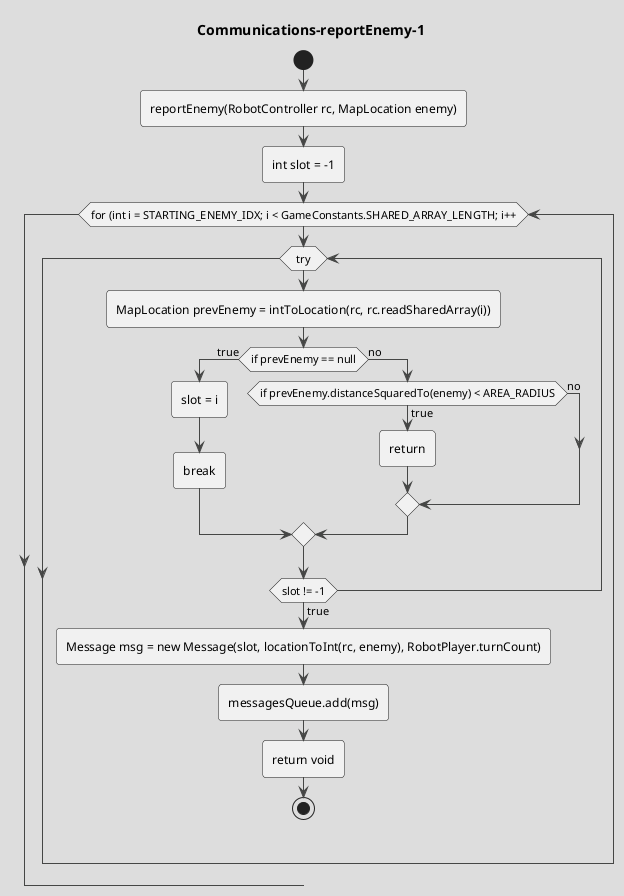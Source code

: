 @startuml Communications-reportEnemy-1
!theme toy 
title Communications-reportEnemy-1
start

' :from part 1; 

' static void reportEnemy(RobotController rc, MapLocation enemy) {
' Boolean printToConsole = false;
' Boolean sometimesTrue = false;

' if (printToConsole || sometimesTrue) {
'     System.out.println(logDetails + " 88880 reportEnemy " );
' }

:reportEnemy(RobotController rc, MapLocation enemy);

:int slot = -1;
while (for (int i = STARTING_ENEMY_IDX; i < GameConstants.SHARED_ARRAY_LENGTH; i++)
    while (try) 
        :MapLocation prevEnemy = intToLocation(rc, rc.readSharedArray(i));
        if (if prevEnemy == null) then (true)
            :slot = i;
            :break;
        else (no)
            if (if prevEnemy.distanceSquaredTo(enemy) < AREA_RADIUS) then (true)
                :return;
            else (no)
            endif
        endif
if (slot != -1) then (true)
    :Message msg = new Message(slot, locationToInt(rc, enemy), RobotPlayer.turnCount);
    :messagesQueue.add(msg);

:return void; 
stop
@enduml

    ' if (printToConsole || sometimesTrue) {
    '     System.out.println(logDetails + " 88881 reportEnemy slot != -1 messagesQueue.add(msg) msg = " + msg);
    ' }
'     } catch (GameActionException e) {
'         continue;
'     }
' }
' } else {
'     if (printToConsole || sometimesTrue) {
'         System.out.println(logDetails + " 88882 reportEnemy slot == -1 don't do anything " );
'     }
' }

' if (if target != null) then (true)
'     :we have a nearby enemy, move away;
'     if (if rc.canAttack(target.getLocation())) then (true)
'         :rc.attack(target.getLocation());
'         :rc.setIndicatorString(" AAAA0 Amplifier attacking " + target.getLocation());
'     else (no)
'     endif    
'     :Pathing.moveTowards(rc, target.getLocation());
'     :rc.setIndicatorString(" BBBB0 Pathing.moveTowards " + target.getLocation());
' else (no)
'     :no nearby enemy, good;
'     :below is about joining with other launchers;
'     :RobotInfo[] allies = rc.senseNearbyRobots(9, rc.getTeam());
'     :int lowestID = rc.getID();
'     :MapLocation leaderPos = null;
'     while (RobotInfo ally : allies)
'         if (if ally.getType() != RobotType.LAUNCHER) then (true)
'             :continue;
'         else (no)
'         endif    
'         if (if ally.getID() < lowestID) then (true)
'             :lowestID = ally.getID();
'             :leaderPos = ally.getLocation();
'         else (no)
'         endif    
'     endwhile
'     if (if leaderPos != null) then (true)
'         :Pathing.moveTowards(rc, leaderPos);
'         :rc.setIndicatorString("Following " + lowestID);
'     else (no)
'         :MapLocation center = new MapLocation(rc.getMapWidth()/2, rc.getMapHeight()/2);
'         ' // MapLocation center = goalLoc;
'         :Pathing.moveTowards(rc, center);
'         :rc.setIndicatorString("I'm the leader! moving toward center " + center);
'     endif    
' endif    
' :Also try to move randomly;
' :Direction dir = RobotPlayer.directions[RobotPlayer.rng.nextInt(RobotPlayer.directions.length)];
' if (if rc.canMove(dir)) then (true)
'     :rc.move(dir);
'     :rc.setIndicatorString(" YYYY0 rc.move(dir) " + dir);
' else (no)
' endif    


